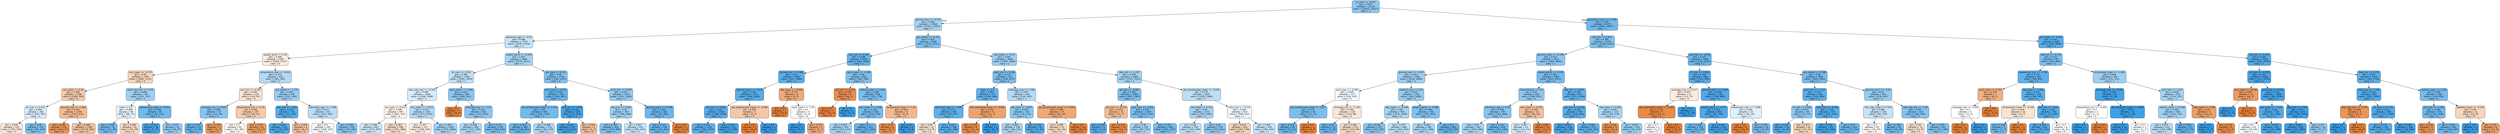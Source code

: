 digraph Tree {
node [shape=box, style="filled, rounded", color="black", fontname="helvetica"] ;
edge [fontname="helvetica"] ;
0 [label="inr_max <= -0.197\ngini = 0.423\nsamples = 21144\nvalue = [10163, 23327]\nclass = 1", fillcolor="#8fc8f0"] ;
1 [label="glucose_max <= -0.212\ngini = 0.458\nsamples = 12968\nvalue = [7322, 13250]\nclass = 1", fillcolor="#a6d3f3"] ;
0 -> 1 [labeldistance=2.5, labelangle=45, headlabel="True"] ;
2 [label="admission_age <= -0.63\ngini = 0.486\nsamples = 7279\nvalue = [4787, 6729]\nclass = 1", fillcolor="#c6e3f7"] ;
1 -> 2 ;
3 [label="weight_admit <= 0.49\ngini = 0.496\nsamples = 2393\nvalue = [2044, 1712]\nclass = 0", fillcolor="#fbebdf"] ;
2 -> 3 ;
4 [label="bun_mean <= -0.174\ngini = 0.48\nsamples = 1781\nvalue = [1681, 1121]\nclass = 0", fillcolor="#f6d5bd"] ;
3 -> 4 ;
5 [label="gcs_motor <= 0.26\ngini = 0.466\nsamples = 1590\nvalue = [1580, 924]\nclass = 0", fillcolor="#f4cbad"] ;
4 -> 5 ;
6 [label="ph_max <= 0.152\ngini = 0.494\nsamples = 350\nvalue = [243, 302]\nclass = 1", fillcolor="#d8ecfa"] ;
5 -> 6 ;
7 [label="gini = 0.495\nsamples = 225\nvalue = [194, 159]\nclass = 0", fillcolor="#fae8db"] ;
6 -> 7 ;
8 [label="gini = 0.38\nsamples = 125\nvalue = [49, 143]\nclass = 1", fillcolor="#7dbfee"] ;
6 -> 8 ;
9 [label="glucose_max <= -1.009\ngini = 0.433\nsamples = 1240\nvalue = [1337, 622]\nclass = 0", fillcolor="#f1bc95"] ;
5 -> 9 ;
10 [label="gini = 0.244\nsamples = 131\nvalue = [163, 27]\nclass = 0", fillcolor="#e9965a"] ;
9 -> 10 ;
11 [label="gini = 0.446\nsamples = 1109\nvalue = [1174, 595]\nclass = 0", fillcolor="#f2c19d"] ;
9 -> 11 ;
12 [label="heart_rate_min <= 0.332\ngini = 0.448\nsamples = 191\nvalue = [101, 197]\nclass = 1", fillcolor="#9fcff2"] ;
4 -> 12 ;
13 [label="male <= 0.5\ngini = 0.498\nsamples = 94\nvalue = [66, 75]\nclass = 1", fillcolor="#e7f3fc"] ;
12 -> 13 ;
14 [label="gini = 0.359\nsamples = 33\nvalue = [11, 36]\nclass = 1", fillcolor="#76bbed"] ;
13 -> 14 ;
15 [label="gini = 0.486\nsamples = 61\nvalue = [55, 39]\nclass = 0", fillcolor="#f7dac5"] ;
13 -> 15 ;
16 [label="temperature_mean <= 0.071\ngini = 0.346\nsamples = 97\nvalue = [35, 122]\nclass = 1", fillcolor="#72b9ec"] ;
12 -> 16 ;
17 [label="gini = 0.153\nsamples = 36\nvalue = [5, 55]\nclass = 1", fillcolor="#4ba6e7"] ;
16 -> 17 ;
18 [label="gini = 0.427\nsamples = 61\nvalue = [30, 67]\nclass = 1", fillcolor="#92c9f1"] ;
16 -> 18 ;
19 [label="temperature_max <= -0.542\ngini = 0.471\nsamples = 612\nvalue = [363, 591]\nclass = 1", fillcolor="#b3d9f5"] ;
3 -> 19 ;
20 [label="po2_min <= -0.207\ngini = 0.493\nsamples = 134\nvalue = [116, 91]\nclass = 0", fillcolor="#f9e4d4"] ;
19 -> 20 ;
21 [label="aniongap_min <= 0.981\ngini = 0.408\nsamples = 27\nvalue = [12, 30]\nclass = 1", fillcolor="#88c4ef"] ;
20 -> 21 ;
22 [label="gini = 0.313\nsamples = 24\nvalue = [7, 29]\nclass = 1", fillcolor="#69b5eb"] ;
21 -> 22 ;
23 [label="gini = 0.278\nsamples = 3\nvalue = [5, 1]\nclass = 0", fillcolor="#ea9a61"] ;
21 -> 23 ;
24 [label="temperature_min <= 0.18\ngini = 0.466\nsamples = 107\nvalue = [104, 61]\nclass = 0", fillcolor="#f4cbad"] ;
20 -> 24 ;
25 [label="gini = 0.5\nsamples = 62\nvalue = [51, 49]\nclass = 0", fillcolor="#fefaf7"] ;
24 -> 25 ;
26 [label="gini = 0.301\nsamples = 45\nvalue = [53, 12]\nclass = 0", fillcolor="#eb9e66"] ;
24 -> 26 ;
27 [label="gcs_verbal <= -1.235\ngini = 0.443\nsamples = 478\nvalue = [247, 500]\nclass = 1", fillcolor="#9bcdf2"] ;
19 -> 27 ;
28 [label="sbp_max <= 1.905\ngini = 0.236\nsamples = 126\nvalue = [25, 158]\nclass = 1", fillcolor="#58ade9"] ;
27 -> 28 ;
29 [label="gini = 0.195\nsamples = 122\nvalue = [19, 155]\nclass = 1", fillcolor="#51a9e8"] ;
28 -> 29 ;
30 [label="gini = 0.444\nsamples = 4\nvalue = [6, 3]\nclass = 0", fillcolor="#f2c09c"] ;
28 -> 30 ;
31 [label="admission_age <= -1.308\ngini = 0.477\nsamples = 352\nvalue = [222, 342]\nclass = 1", fillcolor="#baddf6"] ;
27 -> 31 ;
32 [label="gini = 0.5\nsamples = 187\nvalue = [148, 157]\nclass = 1", fillcolor="#f4f9fe"] ;
31 -> 32 ;
33 [label="gini = 0.408\nsamples = 165\nvalue = [74, 185]\nclass = 1", fillcolor="#88c4ef"] ;
31 -> 33 ;
34 [label="weight_admit <= -0.029\ngini = 0.457\nsamples = 4886\nvalue = [2743, 5017]\nclass = 1", fillcolor="#a5d3f3"] ;
2 -> 34 ;
35 [label="ph_max <= 0.152\ngini = 0.482\nsamples = 3093\nvalue = [1981, 2910]\nclass = 1", fillcolor="#c0e0f7"] ;
34 -> 35 ;
36 [label="resp_rate_max <= -0.326\ngini = 0.494\nsamples = 2264\nvalue = [1596, 1998]\nclass = 1", fillcolor="#d7ebfa"] ;
35 -> 36 ;
37 [label="gcs_eyes <= 0.412\ngini = 0.499\nsamples = 997\nvalue = [824, 763]\nclass = 0", fillcolor="#fdf6f0"] ;
36 -> 37 ;
38 [label="gini = 0.489\nsamples = 401\nvalue = [273, 367]\nclass = 1", fillcolor="#cce6f8"] ;
37 -> 38 ;
39 [label="gini = 0.487\nsamples = 596\nvalue = [551, 396]\nclass = 0", fillcolor="#f8dcc7"] ;
37 -> 39 ;
40 [label="bun_mean <= -0.615\ngini = 0.473\nsamples = 1267\nvalue = [772, 1235]\nclass = 1", fillcolor="#b5daf5"] ;
36 -> 40 ;
41 [label="gini = 0.497\nsamples = 237\nvalue = [198, 169]\nclass = 0", fillcolor="#fbede2"] ;
40 -> 41 ;
42 [label="gini = 0.455\nsamples = 1030\nvalue = [574, 1066]\nclass = 1", fillcolor="#a4d2f3"] ;
40 -> 42 ;
43 [label="spo2_mean <= -3.085\ngini = 0.417\nsamples = 829\nvalue = [385, 912]\nclass = 1", fillcolor="#8dc6f0"] ;
35 -> 43 ;
44 [label="gini = 0.0\nsamples = 7\nvalue = [8, 0]\nclass = 0", fillcolor="#e58139"] ;
43 -> 44 ;
45 [label="aniongap_max <= -0.57\ngini = 0.414\nsamples = 822\nvalue = [377, 912]\nclass = 1", fillcolor="#8bc6f0"] ;
43 -> 45 ;
46 [label="gini = 0.466\nsamples = 284\nvalue = [171, 292]\nclass = 1", fillcolor="#add6f4"] ;
45 -> 46 ;
47 [label="gini = 0.374\nsamples = 538\nvalue = [206, 620]\nclass = 1", fillcolor="#7bbeee"] ;
45 -> 47 ;
48 [label="gcs_eyes <= 0.412\ngini = 0.39\nsamples = 1793\nvalue = [762, 2107]\nclass = 1", fillcolor="#81c0ee"] ;
34 -> 48 ;
49 [label="pco2_max <= 0.631\ngini = 0.314\nsamples = 734\nvalue = [229, 947]\nclass = 1", fillcolor="#69b5eb"] ;
48 -> 49 ;
50 [label="abs_lymphocytes_mean <= 0.023\ngini = 0.35\nsamples = 595\nvalue = [215, 734]\nclass = 1", fillcolor="#73baed"] ;
49 -> 50 ;
51 [label="gini = 0.312\nsamples = 483\nvalue = [149, 621]\nclass = 1", fillcolor="#69b5eb"] ;
50 -> 51 ;
52 [label="gini = 0.466\nsamples = 112\nvalue = [66, 113]\nclass = 1", fillcolor="#add6f4"] ;
50 -> 52 ;
53 [label="po2_min <= 1.979\ngini = 0.116\nsamples = 139\nvalue = [14, 213]\nclass = 1", fillcolor="#46a3e7"] ;
49 -> 53 ;
54 [label="gini = 0.101\nsamples = 137\nvalue = [12, 212]\nclass = 1", fillcolor="#44a3e6"] ;
53 -> 54 ;
55 [label="gini = 0.444\nsamples = 2\nvalue = [2, 1]\nclass = 0", fillcolor="#f2c09c"] ;
53 -> 55 ;
56 [label="pco2_min <= 0.629\ngini = 0.431\nsamples = 1059\nvalue = [533, 1160]\nclass = 1", fillcolor="#94caf1"] ;
48 -> 56 ;
57 [label="sbp_min <= 0.264\ngini = 0.45\nsamples = 857\nvalue = [466, 899]\nclass = 1", fillcolor="#a0d0f2"] ;
56 -> 57 ;
58 [label="gini = 0.383\nsamples = 424\nvalue = [170, 489]\nclass = 1", fillcolor="#7ebfee"] ;
57 -> 58 ;
59 [label="gini = 0.487\nsamples = 433\nvalue = [296, 410]\nclass = 1", fillcolor="#c8e4f8"] ;
57 -> 59 ;
60 [label="glucose_max.2 <= 0.399\ngini = 0.325\nsamples = 202\nvalue = [67, 261]\nclass = 1", fillcolor="#6cb6ec"] ;
56 -> 60 ;
61 [label="gini = 0.313\nsamples = 199\nvalue = [63, 261]\nclass = 1", fillcolor="#69b5eb"] ;
60 -> 61 ;
62 [label="gini = 0.0\nsamples = 3\nvalue = [4, 0]\nclass = 0", fillcolor="#e58139"] ;
60 -> 62 ;
63 [label="gcs_verbal <= -0.772\ngini = 0.403\nsamples = 5689\nvalue = [2535, 6521]\nclass = 1", fillcolor="#86c3ef"] ;
1 -> 63 ;
64 [label="po2_min <= 0.302\ngini = 0.298\nsamples = 2025\nvalue = [584, 2626]\nclass = 1", fillcolor="#65b3eb"] ;
63 -> 64 ;
65 [label="glucose_min <= 5.992\ngini = 0.25\nsamples = 1381\nvalue = [317, 1846]\nclass = 1", fillcolor="#5baee9"] ;
64 -> 65 ;
66 [label="calcium_max.1 <= 4.475\ngini = 0.245\nsamples = 1373\nvalue = [308, 1843]\nclass = 1", fillcolor="#5aade9"] ;
65 -> 66 ;
67 [label="ptt_max <= 0.042\ngini = 0.241\nsamples = 1366\nvalue = [299, 1838]\nclass = 1", fillcolor="#59ade9"] ;
66 -> 67 ;
68 [label="gini = 0.261\nsamples = 1155\nvalue = [282, 1542]\nclass = 1", fillcolor="#5dafea"] ;
67 -> 68 ;
69 [label="gini = 0.103\nsamples = 211\nvalue = [17, 296]\nclass = 1", fillcolor="#44a3e6"] ;
67 -> 69 ;
70 [label="abs_lymphocytes_mean <= -0.094\ngini = 0.459\nsamples = 7\nvalue = [9, 5]\nclass = 0", fillcolor="#f3c7a7"] ;
66 -> 70 ;
71 [label="gini = 0.0\nsamples = 3\nvalue = [9, 0]\nclass = 0", fillcolor="#e58139"] ;
70 -> 71 ;
72 [label="gini = 0.0\nsamples = 4\nvalue = [0, 5]\nclass = 1", fillcolor="#399de5"] ;
70 -> 72 ;
73 [label="dbp_mean <= -0.466\ngini = 0.375\nsamples = 8\nvalue = [9, 3]\nclass = 0", fillcolor="#eeab7b"] ;
65 -> 73 ;
74 [label="gini = 0.0\nsamples = 3\nvalue = [6, 0]\nclass = 0", fillcolor="#e58139"] ;
73 -> 74 ;
75 [label="spo2_mean <= -1.35\ngini = 0.5\nsamples = 5\nvalue = [3, 3]\nclass = 0", fillcolor="#ffffff"] ;
73 -> 75 ;
76 [label="gini = 0.0\nsamples = 2\nvalue = [0, 2]\nclass = 1", fillcolor="#399de5"] ;
75 -> 76 ;
77 [label="gini = 0.375\nsamples = 3\nvalue = [3, 1]\nclass = 0", fillcolor="#eeab7b"] ;
75 -> 77 ;
78 [label="spo2_mean <= -1.369\ngini = 0.38\nsamples = 644\nvalue = [267, 780]\nclass = 1", fillcolor="#7dbfee"] ;
64 -> 78 ;
79 [label="po2_min <= 6.762\ngini = 0.198\nsamples = 8\nvalue = [16, 2]\nclass = 0", fillcolor="#e89152"] ;
78 -> 79 ;
80 [label="gini = 0.0\nsamples = 7\nvalue = [16, 0]\nclass = 0", fillcolor="#e58139"] ;
79 -> 80 ;
81 [label="gini = 0.0\nsamples = 1\nvalue = [0, 2]\nclass = 1", fillcolor="#399de5"] ;
79 -> 81 ;
82 [label="sodium_mean <= 3.092\ngini = 0.369\nsamples = 636\nvalue = [251, 778]\nclass = 1", fillcolor="#79bded"] ;
78 -> 82 ;
83 [label="bun_mean <= -0.566\ngini = 0.363\nsamples = 628\nvalue = [242, 774]\nclass = 1", fillcolor="#77bced"] ;
82 -> 83 ;
84 [label="gini = 0.457\nsamples = 197\nvalue = [115, 211]\nclass = 1", fillcolor="#a5d2f3"] ;
83 -> 84 ;
85 [label="gini = 0.3\nsamples = 431\nvalue = [127, 563]\nclass = 1", fillcolor="#66b3eb"] ;
83 -> 85 ;
86 [label="temperature_mean <= 1.47\ngini = 0.426\nsamples = 8\nvalue = [9, 4]\nclass = 0", fillcolor="#f1b991"] ;
82 -> 86 ;
87 [label="gini = 0.18\nsamples = 6\nvalue = [9, 1]\nclass = 0", fillcolor="#e88f4f"] ;
86 -> 87 ;
88 [label="gini = 0.0\nsamples = 2\nvalue = [0, 3]\nclass = 1", fillcolor="#399de5"] ;
86 -> 88 ;
89 [label="sbp_mean <= -0.73\ngini = 0.445\nsamples = 3664\nvalue = [1951, 3895]\nclass = 1", fillcolor="#9ccef2"] ;
63 -> 89 ;
90 [label="spo2_min <= 0.268\ngini = 0.375\nsamples = 575\nvalue = [224, 673]\nclass = 1", fillcolor="#7bbeee"] ;
89 -> 90 ;
91 [label="asian <= 0.5\ngini = 0.293\nsamples = 371\nvalue = [104, 480]\nclass = 1", fillcolor="#64b2eb"] ;
90 -> 91 ;
92 [label="admission_age <= -1.595\ngini = 0.273\nsamples = 363\nvalue = [93, 477]\nclass = 1", fillcolor="#60b0ea"] ;
91 -> 92 ;
93 [label="gini = 0.49\nsamples = 15\nvalue = [12, 9]\nclass = 0", fillcolor="#f8e0ce"] ;
92 -> 93 ;
94 [label="gini = 0.252\nsamples = 348\nvalue = [81, 468]\nclass = 1", fillcolor="#5baeea"] ;
92 -> 94 ;
95 [label="abs_neutrophils_mean <= -0.056\ngini = 0.337\nsamples = 8\nvalue = [11, 3]\nclass = 0", fillcolor="#eca36f"] ;
91 -> 95 ;
96 [label="gini = 0.153\nsamples = 6\nvalue = [11, 1]\nclass = 0", fillcolor="#e78c4b"] ;
95 -> 96 ;
97 [label="gini = 0.0\nsamples = 2\nvalue = [0, 2]\nclass = 1", fillcolor="#399de5"] ;
95 -> 97 ;
98 [label="aniongap_max <= 1.396\ngini = 0.473\nsamples = 204\nvalue = [120, 193]\nclass = 1", fillcolor="#b4daf5"] ;
90 -> 98 ;
99 [label="sbp_max <= -0.687\ngini = 0.418\nsamples = 167\nvalue = [76, 179]\nclass = 1", fillcolor="#8dc7f0"] ;
98 -> 99 ;
100 [label="gini = 0.463\nsamples = 118\nvalue = [66, 115]\nclass = 1", fillcolor="#abd5f4"] ;
99 -> 100 ;
101 [label="gini = 0.234\nsamples = 49\nvalue = [10, 64]\nclass = 1", fillcolor="#58ace9"] ;
99 -> 101 ;
102 [label="abs_lymphocytes_mean <= -0.003\ngini = 0.366\nsamples = 37\nvalue = [44, 14]\nclass = 0", fillcolor="#eda978"] ;
98 -> 102 ;
103 [label="gini = 0.484\nsamples = 23\nvalue = [20, 14]\nclass = 0", fillcolor="#f7d9c4"] ;
102 -> 103 ;
104 [label="gini = 0.0\nsamples = 14\nvalue = [24, 0]\nclass = 0", fillcolor="#e58139"] ;
102 -> 104 ;
105 [label="dbp_min <= -0.257\ngini = 0.454\nsamples = 3089\nvalue = [1727, 3222]\nclass = 1", fillcolor="#a3d2f3"] ;
89 -> 105 ;
106 [label="ptt_min <= -0.967\ngini = 0.381\nsamples = 1064\nvalue = [435, 1262]\nclass = 1", fillcolor="#7dbfee"] ;
105 -> 106 ;
107 [label="po2_min <= -0.274\ngini = 0.434\nsamples = 15\nvalue = [15, 7]\nclass = 0", fillcolor="#f1bc95"] ;
106 -> 107 ;
108 [label="gini = 0.245\nsamples = 5\nvalue = [1, 6]\nclass = 1", fillcolor="#5aade9"] ;
107 -> 108 ;
109 [label="gini = 0.124\nsamples = 10\nvalue = [14, 1]\nclass = 0", fillcolor="#e78a47"] ;
107 -> 109 ;
110 [label="pco2_max <= -0.821\ngini = 0.376\nsamples = 1049\nvalue = [420, 1255]\nclass = 1", fillcolor="#7bbeee"] ;
106 -> 110 ;
111 [label="gini = 0.46\nsamples = 143\nvalue = [85, 152]\nclass = 1", fillcolor="#a8d4f4"] ;
110 -> 111 ;
112 [label="gini = 0.357\nsamples = 906\nvalue = [335, 1103]\nclass = 1", fillcolor="#75bbed"] ;
110 -> 112 ;
113 [label="abs_lymphocytes_mean <= -0.036\ngini = 0.479\nsamples = 2025\nvalue = [1292, 1960]\nclass = 1", fillcolor="#bcdef6"] ;
105 -> 113 ;
114 [label="sbp_mean <= 0.772\ngini = 0.46\nsamples = 1372\nvalue = [784, 1405]\nclass = 1", fillcolor="#a7d4f4"] ;
113 -> 114 ;
115 [label="gini = 0.48\nsamples = 793\nvalue = [510, 764]\nclass = 1", fillcolor="#bddef6"] ;
114 -> 115 ;
116 [label="gini = 0.42\nsamples = 579\nvalue = [274, 641]\nclass = 1", fillcolor="#8ec7f0"] ;
114 -> 116 ;
117 [label="mbp_max <= -0.233\ngini = 0.499\nsamples = 653\nvalue = [508, 555]\nclass = 1", fillcolor="#eef7fd"] ;
113 -> 117 ;
118 [label="gini = 0.476\nsamples = 203\nvalue = [202, 130]\nclass = 0", fillcolor="#f6d2b8"] ;
117 -> 118 ;
119 [label="gini = 0.487\nsamples = 450\nvalue = [306, 425]\nclass = 1", fillcolor="#c8e4f8"] ;
117 -> 119 ;
120 [label="potassium_max.1 <= 0.205\ngini = 0.343\nsamples = 8176\nvalue = [2841, 10077]\nclass = 1", fillcolor="#71b9ec"] ;
0 -> 120 [labeldistance=2.5, labelangle=-45, headlabel="False"] ;
121 [label="ptt_max <= 0.065\ngini = 0.386\nsamples = 5279\nvalue = [2183, 6181]\nclass = 1", fillcolor="#7fc0ee"] ;
120 -> 121 ;
122 [label="glucose_mean <= -0.234\ngini = 0.412\nsamples = 3621\nvalue = [1662, 4060]\nclass = 1", fillcolor="#8ac5f0"] ;
121 -> 122 ;
123 [label="glucose_max <= -0.932\ngini = 0.445\nsamples = 1938\nvalue = [1049, 2089]\nclass = 1", fillcolor="#9ccef2"] ;
122 -> 123 ;
124 [label="pco2_max <= -0.309\ngini = 0.499\nsamples = 177\nvalue = [136, 147]\nclass = 1", fillcolor="#f0f8fd"] ;
123 -> 124 ;
125 [label="abs_lymphocytes_mean <= 0.017\ngini = 0.375\nsamples = 49\nvalue = [17, 51]\nclass = 1", fillcolor="#7bbeee"] ;
124 -> 125 ;
126 [label="gini = 0.324\nsamples = 46\nvalue = [13, 51]\nclass = 1", fillcolor="#6bb6ec"] ;
125 -> 126 ;
127 [label="gini = 0.0\nsamples = 3\nvalue = [4, 0]\nclass = 0", fillcolor="#e58139"] ;
125 -> 127 ;
128 [label="aniongap_min <= -1.242\ngini = 0.494\nsamples = 128\nvalue = [119, 96]\nclass = 0", fillcolor="#fae7d9"] ;
124 -> 128 ;
129 [label="gini = 0.32\nsamples = 13\nvalue = [4, 16]\nclass = 1", fillcolor="#6ab6ec"] ;
128 -> 129 ;
130 [label="gini = 0.484\nsamples = 115\nvalue = [115, 80]\nclass = 0", fillcolor="#f7d9c3"] ;
128 -> 130 ;
131 [label="totalco2_max <= 0.02\ngini = 0.435\nsamples = 1761\nvalue = [913, 1942]\nclass = 1", fillcolor="#96cbf1"] ;
123 -> 131 ;
132 [label="dbp_mean <= -0.508\ngini = 0.46\nsamples = 993\nvalue = [576, 1029]\nclass = 1", fillcolor="#a8d4f4"] ;
131 -> 132 ;
133 [label="gini = 0.405\nsamples = 327\nvalue = [152, 387]\nclass = 1", fillcolor="#87c3ef"] ;
132 -> 133 ;
134 [label="gini = 0.479\nsamples = 666\nvalue = [424, 642]\nclass = 1", fillcolor="#bcdef6"] ;
132 -> 134 ;
135 [label="weight_admit <= -0.098\ngini = 0.394\nsamples = 768\nvalue = [337, 913]\nclass = 1", fillcolor="#82c1ef"] ;
131 -> 135 ;
136 [label="gini = 0.463\nsamples = 365\nvalue = [217, 380]\nclass = 1", fillcolor="#aad5f4"] ;
135 -> 136 ;
137 [label="gini = 0.3\nsamples = 403\nvalue = [120, 533]\nclass = 1", fillcolor="#66b3eb"] ;
135 -> 137 ;
138 [label="weight_admit <= -0.016\ngini = 0.362\nsamples = 1683\nvalue = [613, 1971]\nclass = 1", fillcolor="#77bbed"] ;
122 -> 138 ;
139 [label="hispanic/latino <= 0.5\ngini = 0.42\nsamples = 830\nvalue = [390, 912]\nclass = 1", fillcolor="#8ec7f0"] ;
138 -> 139 ;
140 [label="admission_age <= 0.33\ngini = 0.406\nsamples = 797\nvalue = [354, 894]\nclass = 1", fillcolor="#87c4ef"] ;
139 -> 140 ;
141 [label="gini = 0.46\nsamples = 347\nvalue = [193, 346]\nclass = 1", fillcolor="#a7d4f4"] ;
140 -> 141 ;
142 [label="gini = 0.351\nsamples = 450\nvalue = [161, 548]\nclass = 1", fillcolor="#73baed"] ;
140 -> 142 ;
143 [label="wbc_mean <= 0.223\ngini = 0.444\nsamples = 33\nvalue = [36, 18]\nclass = 0", fillcolor="#f2c09c"] ;
139 -> 143 ;
144 [label="gini = 0.491\nsamples = 23\nvalue = [13, 17]\nclass = 1", fillcolor="#d0e8f9"] ;
143 -> 144 ;
145 [label="gini = 0.08\nsamples = 10\nvalue = [23, 1]\nclass = 0", fillcolor="#e68642"] ;
143 -> 145 ;
146 [label="sbp_min <= 0.841\ngini = 0.287\nsamples = 853\nvalue = [223, 1059]\nclass = 1", fillcolor="#63b2ea"] ;
138 -> 146 ;
147 [label="po2_min <= -0.316\ngini = 0.245\nsamples = 738\nvalue = [158, 945]\nclass = 1", fillcolor="#5aade9"] ;
146 -> 147 ;
148 [label="gini = 0.143\nsamples = 226\nvalue = [26, 310]\nclass = 1", fillcolor="#4aa5e7"] ;
147 -> 148 ;
149 [label="gini = 0.285\nsamples = 512\nvalue = [132, 635]\nclass = 1", fillcolor="#62b1ea"] ;
147 -> 149 ;
150 [label="sbp_mean <= 0.491\ngini = 0.463\nsamples = 115\nvalue = [65, 114]\nclass = 1", fillcolor="#aad5f4"] ;
146 -> 150 ;
151 [label="gini = 0.18\nsamples = 5\nvalue = [9, 1]\nclass = 0", fillcolor="#e88f4f"] ;
150 -> 151 ;
152 [label="gini = 0.443\nsamples = 110\nvalue = [56, 113]\nclass = 1", fillcolor="#9bcef2"] ;
150 -> 152 ;
153 [label="po2_max <= -0.314\ngini = 0.317\nsamples = 1658\nvalue = [521, 2121]\nclass = 1", fillcolor="#6ab5eb"] ;
121 -> 153 ;
154 [label="inr_min <= -0.454\ngini = 0.224\nsamples = 596\nvalue = [121, 820]\nclass = 1", fillcolor="#56abe9"] ;
153 -> 154 ;
155 [label="aniongap_max <= 0.217\ngini = 0.497\nsamples = 11\nvalue = [13, 11]\nclass = 0", fillcolor="#fbece1"] ;
154 -> 155 ;
156 [label="abs_eosinophils_mean <= -0.255\ngini = 0.133\nsamples = 7\nvalue = [13, 1]\nclass = 0", fillcolor="#e78b48"] ;
155 -> 156 ;
157 [label="gini = 0.5\nsamples = 2\nvalue = [1, 1]\nclass = 0", fillcolor="#ffffff"] ;
156 -> 157 ;
158 [label="gini = 0.0\nsamples = 5\nvalue = [12, 0]\nclass = 0", fillcolor="#e58139"] ;
156 -> 158 ;
159 [label="gini = 0.0\nsamples = 4\nvalue = [0, 10]\nclass = 1", fillcolor="#399de5"] ;
155 -> 159 ;
160 [label="glucose_min.2 <= 3.063\ngini = 0.208\nsamples = 585\nvalue = [108, 809]\nclass = 1", fillcolor="#53aae8"] ;
154 -> 160 ;
161 [label="weight_admit <= -0.275\ngini = 0.187\nsamples = 563\nvalue = [92, 790]\nclass = 1", fillcolor="#50a8e8"] ;
160 -> 161 ;
162 [label="gini = 0.324\nsamples = 220\nvalue = [65, 254]\nclass = 1", fillcolor="#6cb6ec"] ;
161 -> 162 ;
163 [label="gini = 0.091\nsamples = 343\nvalue = [27, 536]\nclass = 1", fillcolor="#43a2e6"] ;
161 -> 163 ;
164 [label="baseexcess_max <= -1.946\ngini = 0.496\nsamples = 22\nvalue = [16, 19]\nclass = 1", fillcolor="#e0f0fb"] ;
160 -> 164 ;
165 [label="gini = 0.0\nsamples = 6\nvalue = [10, 0]\nclass = 0", fillcolor="#e58139"] ;
164 -> 165 ;
166 [label="gini = 0.365\nsamples = 16\nvalue = [6, 19]\nclass = 1", fillcolor="#78bced"] ;
164 -> 166 ;
167 [label="gcs_verbal <= -0.308\ngini = 0.36\nsamples = 1062\nvalue = [400, 1301]\nclass = 1", fillcolor="#76bbed"] ;
153 -> 167 ;
168 [label="spo2_min <= -1.517\ngini = 0.257\nsamples = 520\nvalue = [124, 694]\nclass = 1", fillcolor="#5cafea"] ;
167 -> 168 ;
169 [label="inr_min <= 0.433\ngini = 0.422\nsamples = 44\nvalue = [23, 53]\nclass = 1", fillcolor="#8fc8f0"] ;
168 -> 169 ;
170 [label="gini = 0.219\nsamples = 26\nvalue = [6, 42]\nclass = 1", fillcolor="#55abe9"] ;
169 -> 170 ;
171 [label="gini = 0.477\nsamples = 18\nvalue = [17, 11]\nclass = 0", fillcolor="#f6d3b9"] ;
169 -> 171 ;
172 [label="mbp_max <= -0.184\ngini = 0.235\nsamples = 476\nvalue = [101, 641]\nclass = 1", fillcolor="#58ace9"] ;
168 -> 172 ;
173 [label="gini = 0.135\nsamples = 251\nvalue = [29, 368]\nclass = 1", fillcolor="#49a5e7"] ;
172 -> 173 ;
174 [label="gini = 0.33\nsamples = 225\nvalue = [72, 273]\nclass = 1", fillcolor="#6db7ec"] ;
172 -> 174 ;
175 [label="glucose_min.2 <= -0.65\ngini = 0.43\nsamples = 542\nvalue = [276, 607]\nclass = 1", fillcolor="#93caf1"] ;
167 -> 175 ;
176 [label="resp_rate_mean <= 0.325\ngini = 0.486\nsamples = 128\nvalue = [92, 129]\nclass = 1", fillcolor="#c6e3f8"] ;
175 -> 176 ;
177 [label="gini = 0.5\nsamples = 83\nvalue = [76, 73]\nclass = 0", fillcolor="#fefaf7"] ;
176 -> 177 ;
178 [label="gini = 0.346\nsamples = 45\nvalue = [16, 56]\nclass = 1", fillcolor="#72b9ec"] ;
176 -> 178 ;
179 [label="resp_rate_min <= -2.16\ngini = 0.401\nsamples = 414\nvalue = [184, 478]\nclass = 1", fillcolor="#85c3ef"] ;
175 -> 179 ;
180 [label="gini = 0.49\nsamples = 12\nvalue = [12, 9]\nclass = 0", fillcolor="#f8e0ce"] ;
179 -> 180 ;
181 [label="gini = 0.393\nsamples = 402\nvalue = [172, 469]\nclass = 1", fillcolor="#82c1ef"] ;
179 -> 181 ;
182 [label="bun_mean <= -0.443\ngini = 0.247\nsamples = 2897\nvalue = [658, 3896]\nclass = 1", fillcolor="#5aaee9"] ;
120 -> 182 ;
183 [label="sbp_min <= -0.372\ngini = 0.377\nsamples = 567\nvalue = [223, 661]\nclass = 1", fillcolor="#7cbeee"] ;
182 -> 183 ;
184 [label="baseexcess_min <= -3.781\ngini = 0.272\nsamples = 267\nvalue = [68, 350]\nclass = 1", fillcolor="#5fb0ea"] ;
183 -> 184 ;
185 [label="spo2_mean <= 0.787\ngini = 0.397\nsamples = 7\nvalue = [8, 3]\nclass = 0", fillcolor="#efb083"] ;
184 -> 185 ;
186 [label="aniongap_max <= 3.264\ngini = 0.5\nsamples = 5\nvalue = [3, 3]\nclass = 0", fillcolor="#ffffff"] ;
185 -> 186 ;
187 [label="gini = 0.0\nsamples = 2\nvalue = [3, 0]\nclass = 0", fillcolor="#e58139"] ;
186 -> 187 ;
188 [label="gini = 0.0\nsamples = 3\nvalue = [0, 3]\nclass = 1", fillcolor="#399de5"] ;
186 -> 188 ;
189 [label="gini = 0.0\nsamples = 2\nvalue = [5, 0]\nclass = 0", fillcolor="#e58139"] ;
185 -> 189 ;
190 [label="sbp_max <= -1.654\ngini = 0.251\nsamples = 260\nvalue = [60, 347]\nclass = 1", fillcolor="#5baee9"] ;
184 -> 190 ;
191 [label="temperature_mean <= -0.149\ngini = 0.492\nsamples = 10\nvalue = [9, 7]\nclass = 0", fillcolor="#f9e3d3"] ;
190 -> 191 ;
192 [label="gini = 0.346\nsamples = 5\nvalue = [2, 7]\nclass = 1", fillcolor="#72b9ec"] ;
191 -> 192 ;
193 [label="gini = 0.0\nsamples = 5\nvalue = [7, 0]\nclass = 0", fillcolor="#e58139"] ;
191 -> 193 ;
194 [label="po2_min <= 1.637\ngini = 0.227\nsamples = 250\nvalue = [51, 340]\nclass = 1", fillcolor="#57ace9"] ;
190 -> 194 ;
195 [label="gini = 0.209\nsamples = 242\nvalue = [45, 334]\nclass = 1", fillcolor="#54aae9"] ;
194 -> 195 ;
196 [label="gini = 0.5\nsamples = 8\nvalue = [6, 6]\nclass = 0", fillcolor="#ffffff"] ;
194 -> 196 ;
197 [label="bicarbonate_mean <= -1.004\ngini = 0.444\nsamples = 300\nvalue = [155, 311]\nclass = 1", fillcolor="#9ccef2"] ;
183 -> 197 ;
198 [label="aniongap_max <= -0.766\ngini = 0.105\nsamples = 24\nvalue = [2, 34]\nclass = 1", fillcolor="#45a3e7"] ;
197 -> 198 ;
199 [label="temperature_min <= -0.349\ngini = 0.5\nsamples = 2\nvalue = [1, 1]\nclass = 0", fillcolor="#ffffff"] ;
198 -> 199 ;
200 [label="gini = 0.0\nsamples = 1\nvalue = [0, 1]\nclass = 1", fillcolor="#399de5"] ;
199 -> 200 ;
201 [label="gini = 0.0\nsamples = 1\nvalue = [1, 0]\nclass = 0", fillcolor="#e58139"] ;
199 -> 201 ;
202 [label="abs_basophils_mean <= 0.948\ngini = 0.057\nsamples = 22\nvalue = [1, 33]\nclass = 1", fillcolor="#3fa0e6"] ;
198 -> 202 ;
203 [label="gini = 0.0\nsamples = 20\nvalue = [0, 32]\nclass = 1", fillcolor="#399de5"] ;
202 -> 203 ;
204 [label="gini = 0.5\nsamples = 2\nvalue = [1, 1]\nclass = 0", fillcolor="#ffffff"] ;
202 -> 204 ;
205 [label="spo2_min <= 1.012\ngini = 0.458\nsamples = 276\nvalue = [153, 277]\nclass = 1", fillcolor="#a6d3f3"] ;
197 -> 205 ;
206 [label="sodium_mean <= 0.198\ngini = 0.449\nsamples = 269\nvalue = [141, 274]\nclass = 1", fillcolor="#9fcff2"] ;
205 -> 206 ;
207 [label="gini = 0.473\nsamples = 212\nvalue = [124, 199]\nclass = 1", fillcolor="#b4daf5"] ;
206 -> 207 ;
208 [label="gini = 0.301\nsamples = 57\nvalue = [17, 75]\nclass = 1", fillcolor="#66b3eb"] ;
206 -> 208 ;
209 [label="mbp_mean <= -0.46\ngini = 0.32\nsamples = 7\nvalue = [12, 3]\nclass = 0", fillcolor="#eca06a"] ;
205 -> 209 ;
210 [label="gini = 0.0\nsamples = 1\nvalue = [0, 2]\nclass = 1", fillcolor="#399de5"] ;
209 -> 210 ;
211 [label="gini = 0.142\nsamples = 6\nvalue = [12, 1]\nclass = 0", fillcolor="#e78c49"] ;
209 -> 211 ;
212 [label="ph_min <= -0.374\ngini = 0.209\nsamples = 2330\nvalue = [435, 3235]\nclass = 1", fillcolor="#54aae8"] ;
182 -> 212 ;
213 [label="ph_max <= -6.076\ngini = 0.132\nsamples = 1020\nvalue = [113, 1479]\nclass = 1", fillcolor="#48a4e7"] ;
212 -> 213 ;
214 [label="bun_mean <= -0.186\ngini = 0.291\nsamples = 11\nvalue = [14, 3]\nclass = 0", fillcolor="#eb9c63"] ;
213 -> 214 ;
215 [label="gini = 0.0\nsamples = 2\nvalue = [0, 3]\nclass = 1", fillcolor="#399de5"] ;
214 -> 215 ;
216 [label="gini = 0.0\nsamples = 9\nvalue = [14, 0]\nclass = 0", fillcolor="#e58139"] ;
214 -> 216 ;
217 [label="pco2_max <= 0.033\ngini = 0.118\nsamples = 1009\nvalue = [99, 1476]\nclass = 1", fillcolor="#46a4e7"] ;
213 -> 217 ;
218 [label="sbp_mean <= -1.635\ngini = 0.207\nsamples = 336\nvalue = [61, 460]\nclass = 1", fillcolor="#53aae8"] ;
217 -> 218 ;
219 [label="gini = 0.5\nsamples = 29\nvalue = [19, 20]\nclass = 1", fillcolor="#f5fafe"] ;
218 -> 219 ;
220 [label="gini = 0.159\nsamples = 307\nvalue = [42, 440]\nclass = 1", fillcolor="#4ca6e7"] ;
218 -> 220 ;
221 [label="sbp_min <= 1.332\ngini = 0.07\nsamples = 673\nvalue = [38, 1016]\nclass = 1", fillcolor="#40a1e6"] ;
217 -> 221 ;
222 [label="gini = 0.062\nsamples = 663\nvalue = [33, 1005]\nclass = 1", fillcolor="#40a0e6"] ;
221 -> 222 ;
223 [label="gini = 0.43\nsamples = 10\nvalue = [5, 11]\nclass = 1", fillcolor="#93caf1"] ;
221 -> 223 ;
224 [label="mbp_min <= 0.253\ngini = 0.262\nsamples = 1310\nvalue = [322, 1756]\nclass = 1", fillcolor="#5dafea"] ;
212 -> 224 ;
225 [label="mbp_max <= -1.742\ngini = 0.216\nsamples = 944\nvalue = [183, 1300]\nclass = 1", fillcolor="#55abe9"] ;
224 -> 225 ;
226 [label="resp_rate_min <= -0.781\ngini = 0.245\nsamples = 4\nvalue = [6, 1]\nclass = 0", fillcolor="#e9965a"] ;
225 -> 226 ;
227 [label="gini = 0.0\nsamples = 1\nvalue = [0, 1]\nclass = 1", fillcolor="#399de5"] ;
226 -> 227 ;
228 [label="gini = 0.0\nsamples = 3\nvalue = [6, 0]\nclass = 0", fillcolor="#e58139"] ;
226 -> 228 ;
229 [label="ph_max <= 0.775\ngini = 0.211\nsamples = 940\nvalue = [177, 1299]\nclass = 1", fillcolor="#54aae9"] ;
225 -> 229 ;
230 [label="gini = 0.236\nsamples = 736\nvalue = [159, 1003]\nclass = 1", fillcolor="#58ade9"] ;
229 -> 230 ;
231 [label="gini = 0.108\nsamples = 204\nvalue = [18, 296]\nclass = 1", fillcolor="#45a3e7"] ;
229 -> 231 ;
232 [label="sodium_mean <= 1.592\ngini = 0.358\nsamples = 366\nvalue = [139, 456]\nclass = 1", fillcolor="#75bbed"] ;
224 -> 232 ;
233 [label="po2_min <= -1.142\ngini = 0.344\nsamples = 354\nvalue = [127, 448]\nclass = 1", fillcolor="#71b9ec"] ;
232 -> 233 ;
234 [label="gini = 0.219\nsamples = 4\nvalue = [7, 1]\nclass = 0", fillcolor="#e99355"] ;
233 -> 234 ;
235 [label="gini = 0.334\nsamples = 350\nvalue = [120, 447]\nclass = 1", fillcolor="#6eb7ec"] ;
233 -> 235 ;
236 [label="platelets_mean <= -0.378\ngini = 0.48\nsamples = 12\nvalue = [12, 8]\nclass = 0", fillcolor="#f6d5bd"] ;
232 -> 236 ;
237 [label="gini = 0.0\nsamples = 4\nvalue = [0, 5]\nclass = 1", fillcolor="#399de5"] ;
236 -> 237 ;
238 [label="gini = 0.32\nsamples = 8\nvalue = [12, 3]\nclass = 0", fillcolor="#eca06a"] ;
236 -> 238 ;
}